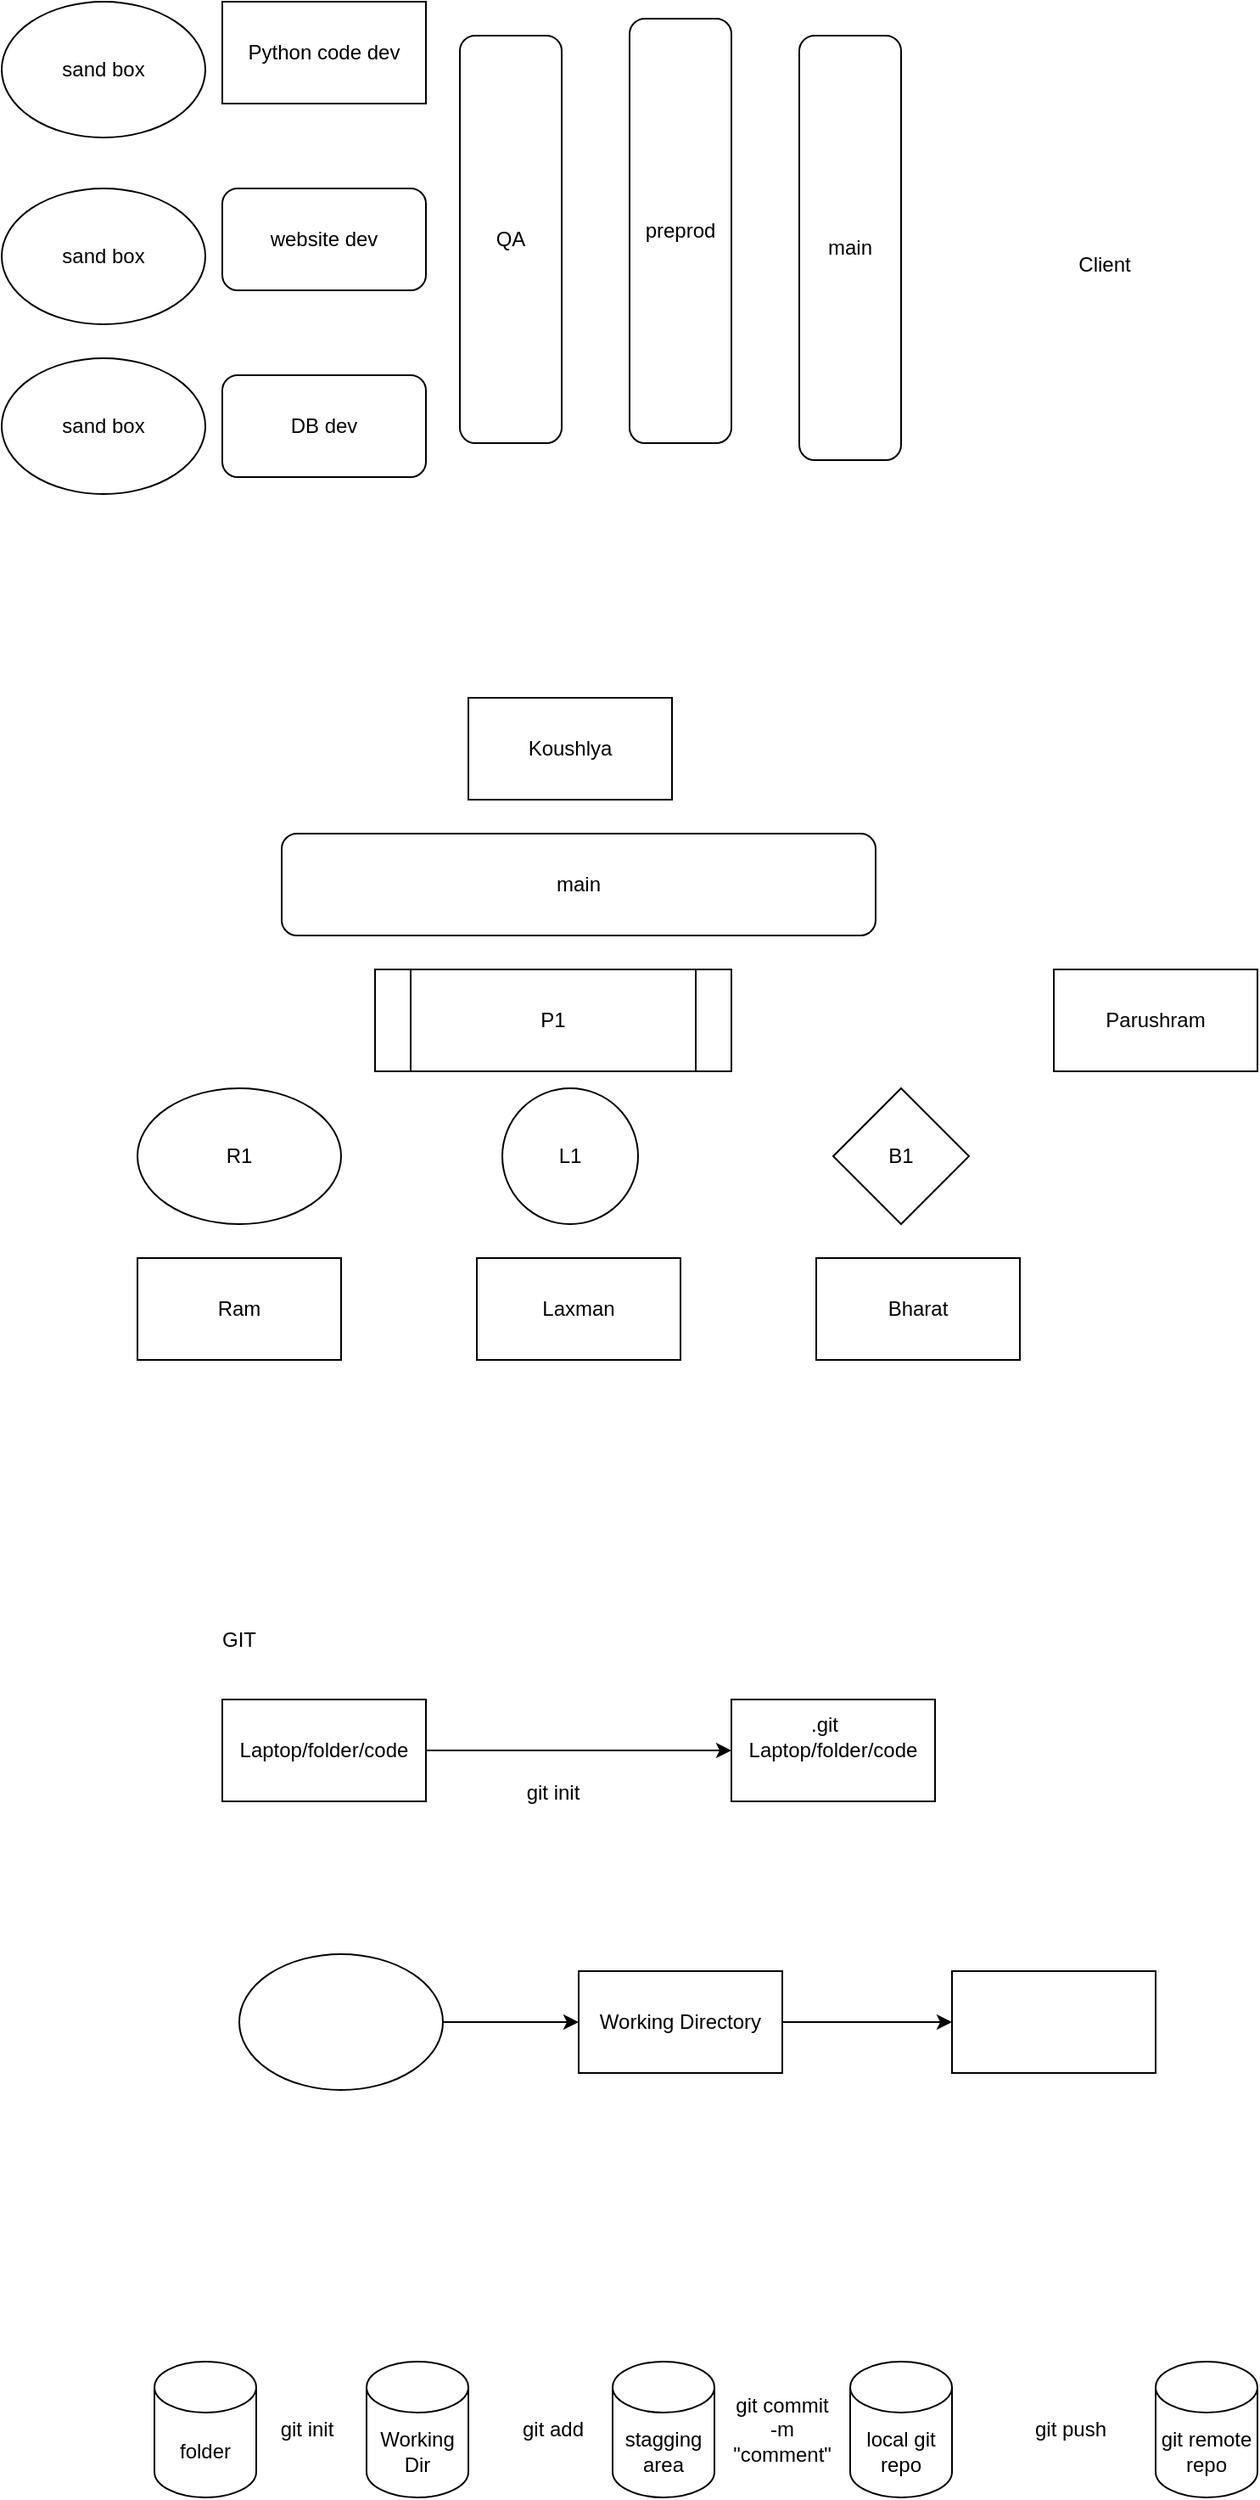 <mxfile version="28.2.3">
  <diagram name="Page-1" id="y-BOeMATzjwb4VCk9Nun">
    <mxGraphModel dx="1042" dy="562" grid="1" gridSize="10" guides="1" tooltips="1" connect="1" arrows="1" fold="1" page="1" pageScale="1" pageWidth="850" pageHeight="1100" math="0" shadow="0">
      <root>
        <mxCell id="0" />
        <mxCell id="1" parent="0" />
        <mxCell id="GmiT60eIoy2U2VpT4NWJ-1" value="Python code dev" style="rounded=0;whiteSpace=wrap;html=1;" vertex="1" parent="1">
          <mxGeometry x="210" y="50" width="120" height="60" as="geometry" />
        </mxCell>
        <mxCell id="GmiT60eIoy2U2VpT4NWJ-2" value="website dev" style="rounded=1;whiteSpace=wrap;html=1;" vertex="1" parent="1">
          <mxGeometry x="210" y="160" width="120" height="60" as="geometry" />
        </mxCell>
        <mxCell id="GmiT60eIoy2U2VpT4NWJ-3" value="DB dev" style="rounded=1;whiteSpace=wrap;html=1;" vertex="1" parent="1">
          <mxGeometry x="210" y="270" width="120" height="60" as="geometry" />
        </mxCell>
        <mxCell id="GmiT60eIoy2U2VpT4NWJ-4" value="Koushlya" style="rounded=0;whiteSpace=wrap;html=1;" vertex="1" parent="1">
          <mxGeometry x="355" y="460" width="120" height="60" as="geometry" />
        </mxCell>
        <mxCell id="GmiT60eIoy2U2VpT4NWJ-5" value="Ram" style="rounded=0;whiteSpace=wrap;html=1;" vertex="1" parent="1">
          <mxGeometry x="160" y="790" width="120" height="60" as="geometry" />
        </mxCell>
        <mxCell id="GmiT60eIoy2U2VpT4NWJ-6" value="Laxman" style="rounded=0;whiteSpace=wrap;html=1;" vertex="1" parent="1">
          <mxGeometry x="360" y="790" width="120" height="60" as="geometry" />
        </mxCell>
        <mxCell id="GmiT60eIoy2U2VpT4NWJ-7" value="Bharat" style="rounded=0;whiteSpace=wrap;html=1;" vertex="1" parent="1">
          <mxGeometry x="560" y="790" width="120" height="60" as="geometry" />
        </mxCell>
        <mxCell id="GmiT60eIoy2U2VpT4NWJ-8" value="main" style="rounded=1;whiteSpace=wrap;html=1;" vertex="1" parent="1">
          <mxGeometry x="245" y="540" width="350" height="60" as="geometry" />
        </mxCell>
        <mxCell id="GmiT60eIoy2U2VpT4NWJ-9" value="R1" style="ellipse;whiteSpace=wrap;html=1;" vertex="1" parent="1">
          <mxGeometry x="160" y="690" width="120" height="80" as="geometry" />
        </mxCell>
        <mxCell id="GmiT60eIoy2U2VpT4NWJ-10" value="L1" style="ellipse;whiteSpace=wrap;html=1;aspect=fixed;" vertex="1" parent="1">
          <mxGeometry x="375" y="690" width="80" height="80" as="geometry" />
        </mxCell>
        <mxCell id="GmiT60eIoy2U2VpT4NWJ-11" value="B1" style="rhombus;whiteSpace=wrap;html=1;" vertex="1" parent="1">
          <mxGeometry x="570" y="690" width="80" height="80" as="geometry" />
        </mxCell>
        <mxCell id="GmiT60eIoy2U2VpT4NWJ-12" value="P1" style="shape=process;whiteSpace=wrap;html=1;backgroundOutline=1;" vertex="1" parent="1">
          <mxGeometry x="300" y="620" width="210" height="60" as="geometry" />
        </mxCell>
        <mxCell id="GmiT60eIoy2U2VpT4NWJ-13" value="Parushram" style="rounded=0;whiteSpace=wrap;html=1;" vertex="1" parent="1">
          <mxGeometry x="700" y="620" width="120" height="60" as="geometry" />
        </mxCell>
        <mxCell id="GmiT60eIoy2U2VpT4NWJ-14" value="preprod" style="rounded=1;whiteSpace=wrap;html=1;direction=south;" vertex="1" parent="1">
          <mxGeometry x="450" y="60" width="60" height="250" as="geometry" />
        </mxCell>
        <mxCell id="GmiT60eIoy2U2VpT4NWJ-15" value="main" style="rounded=1;whiteSpace=wrap;html=1;direction=south;" vertex="1" parent="1">
          <mxGeometry x="550" y="70" width="60" height="250" as="geometry" />
        </mxCell>
        <mxCell id="GmiT60eIoy2U2VpT4NWJ-16" value="Client" style="text;html=1;align=center;verticalAlign=middle;whiteSpace=wrap;rounded=0;" vertex="1" parent="1">
          <mxGeometry x="700" y="190" width="60" height="30" as="geometry" />
        </mxCell>
        <mxCell id="GmiT60eIoy2U2VpT4NWJ-17" value="QA" style="rounded=1;whiteSpace=wrap;html=1;direction=south;" vertex="1" parent="1">
          <mxGeometry x="350" y="70" width="60" height="240" as="geometry" />
        </mxCell>
        <mxCell id="GmiT60eIoy2U2VpT4NWJ-18" value="sand box" style="ellipse;whiteSpace=wrap;html=1;" vertex="1" parent="1">
          <mxGeometry x="80" y="50" width="120" height="80" as="geometry" />
        </mxCell>
        <mxCell id="GmiT60eIoy2U2VpT4NWJ-19" value="sand box" style="ellipse;whiteSpace=wrap;html=1;" vertex="1" parent="1">
          <mxGeometry x="80" y="160" width="120" height="80" as="geometry" />
        </mxCell>
        <mxCell id="GmiT60eIoy2U2VpT4NWJ-20" value="sand box" style="ellipse;whiteSpace=wrap;html=1;" vertex="1" parent="1">
          <mxGeometry x="80" y="260" width="120" height="80" as="geometry" />
        </mxCell>
        <mxCell id="GmiT60eIoy2U2VpT4NWJ-21" value="GIT" style="text;html=1;align=center;verticalAlign=middle;whiteSpace=wrap;rounded=0;" vertex="1" parent="1">
          <mxGeometry x="190" y="1000" width="60" height="30" as="geometry" />
        </mxCell>
        <mxCell id="GmiT60eIoy2U2VpT4NWJ-22" value="" style="edgeStyle=orthogonalEdgeStyle;rounded=0;orthogonalLoop=1;jettySize=auto;html=1;" edge="1" parent="1" source="GmiT60eIoy2U2VpT4NWJ-23" target="GmiT60eIoy2U2VpT4NWJ-24">
          <mxGeometry relative="1" as="geometry" />
        </mxCell>
        <mxCell id="GmiT60eIoy2U2VpT4NWJ-23" value="Laptop/folder/code" style="rounded=0;whiteSpace=wrap;html=1;" vertex="1" parent="1">
          <mxGeometry x="210" y="1050" width="120" height="60" as="geometry" />
        </mxCell>
        <mxCell id="GmiT60eIoy2U2VpT4NWJ-24" value="Laptop/folder/code" style="rounded=0;whiteSpace=wrap;html=1;" vertex="1" parent="1">
          <mxGeometry x="510" y="1050" width="120" height="60" as="geometry" />
        </mxCell>
        <mxCell id="GmiT60eIoy2U2VpT4NWJ-25" value="git init" style="text;html=1;align=center;verticalAlign=middle;whiteSpace=wrap;rounded=0;" vertex="1" parent="1">
          <mxGeometry x="375" y="1090" width="60" height="30" as="geometry" />
        </mxCell>
        <mxCell id="GmiT60eIoy2U2VpT4NWJ-26" value=".git" style="text;html=1;align=center;verticalAlign=middle;whiteSpace=wrap;rounded=0;" vertex="1" parent="1">
          <mxGeometry x="535" y="1050" width="60" height="30" as="geometry" />
        </mxCell>
        <mxCell id="GmiT60eIoy2U2VpT4NWJ-27" value="" style="edgeStyle=orthogonalEdgeStyle;rounded=0;orthogonalLoop=1;jettySize=auto;html=1;" edge="1" parent="1" source="GmiT60eIoy2U2VpT4NWJ-28" target="GmiT60eIoy2U2VpT4NWJ-30">
          <mxGeometry relative="1" as="geometry" />
        </mxCell>
        <mxCell id="GmiT60eIoy2U2VpT4NWJ-28" value="" style="ellipse;whiteSpace=wrap;html=1;" vertex="1" parent="1">
          <mxGeometry x="220" y="1200" width="120" height="80" as="geometry" />
        </mxCell>
        <mxCell id="GmiT60eIoy2U2VpT4NWJ-29" value="" style="edgeStyle=orthogonalEdgeStyle;rounded=0;orthogonalLoop=1;jettySize=auto;html=1;" edge="1" parent="1" source="GmiT60eIoy2U2VpT4NWJ-30" target="GmiT60eIoy2U2VpT4NWJ-31">
          <mxGeometry relative="1" as="geometry" />
        </mxCell>
        <mxCell id="GmiT60eIoy2U2VpT4NWJ-30" value="Working Directory" style="whiteSpace=wrap;html=1;" vertex="1" parent="1">
          <mxGeometry x="420" y="1210" width="120" height="60" as="geometry" />
        </mxCell>
        <mxCell id="GmiT60eIoy2U2VpT4NWJ-31" value="" style="whiteSpace=wrap;html=1;" vertex="1" parent="1">
          <mxGeometry x="640" y="1210" width="120" height="60" as="geometry" />
        </mxCell>
        <mxCell id="GmiT60eIoy2U2VpT4NWJ-32" value="folder" style="shape=cylinder3;whiteSpace=wrap;html=1;boundedLbl=1;backgroundOutline=1;size=15;" vertex="1" parent="1">
          <mxGeometry x="170" y="1440" width="60" height="80" as="geometry" />
        </mxCell>
        <mxCell id="GmiT60eIoy2U2VpT4NWJ-33" value="Working Dir" style="shape=cylinder3;whiteSpace=wrap;html=1;boundedLbl=1;backgroundOutline=1;size=15;" vertex="1" parent="1">
          <mxGeometry x="295" y="1440" width="60" height="80" as="geometry" />
        </mxCell>
        <mxCell id="GmiT60eIoy2U2VpT4NWJ-34" value="local git repo" style="shape=cylinder3;whiteSpace=wrap;html=1;boundedLbl=1;backgroundOutline=1;size=15;" vertex="1" parent="1">
          <mxGeometry x="580" y="1440" width="60" height="80" as="geometry" />
        </mxCell>
        <mxCell id="GmiT60eIoy2U2VpT4NWJ-35" value="git remote repo" style="shape=cylinder3;whiteSpace=wrap;html=1;boundedLbl=1;backgroundOutline=1;size=15;" vertex="1" parent="1">
          <mxGeometry x="760" y="1440" width="60" height="80" as="geometry" />
        </mxCell>
        <mxCell id="GmiT60eIoy2U2VpT4NWJ-36" value="git init" style="text;html=1;align=center;verticalAlign=middle;whiteSpace=wrap;rounded=0;" vertex="1" parent="1">
          <mxGeometry x="230" y="1465" width="60" height="30" as="geometry" />
        </mxCell>
        <mxCell id="GmiT60eIoy2U2VpT4NWJ-37" value="git push" style="text;html=1;align=center;verticalAlign=middle;whiteSpace=wrap;rounded=0;" vertex="1" parent="1">
          <mxGeometry x="680" y="1465" width="60" height="30" as="geometry" />
        </mxCell>
        <mxCell id="GmiT60eIoy2U2VpT4NWJ-38" value="stagging area" style="shape=cylinder3;whiteSpace=wrap;html=1;boundedLbl=1;backgroundOutline=1;size=15;" vertex="1" parent="1">
          <mxGeometry x="440" y="1440" width="60" height="80" as="geometry" />
        </mxCell>
        <mxCell id="GmiT60eIoy2U2VpT4NWJ-39" value="git add" style="text;html=1;align=center;verticalAlign=middle;whiteSpace=wrap;rounded=0;" vertex="1" parent="1">
          <mxGeometry x="375" y="1465" width="60" height="30" as="geometry" />
        </mxCell>
        <mxCell id="GmiT60eIoy2U2VpT4NWJ-40" value="git commit -m &quot;comment&quot;" style="text;html=1;align=center;verticalAlign=middle;whiteSpace=wrap;rounded=0;" vertex="1" parent="1">
          <mxGeometry x="510" y="1465" width="60" height="30" as="geometry" />
        </mxCell>
      </root>
    </mxGraphModel>
  </diagram>
</mxfile>

